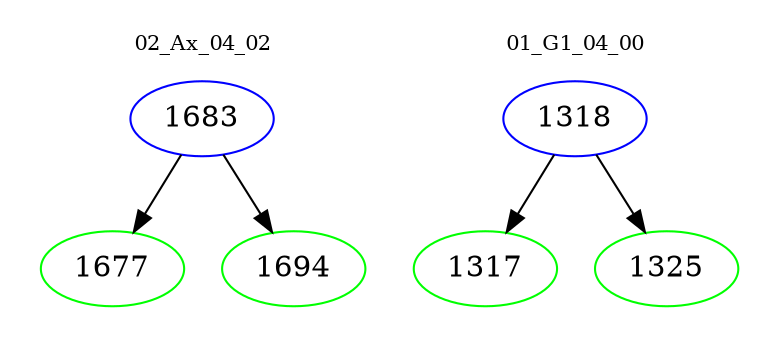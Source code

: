 digraph{
subgraph cluster_0 {
color = white
label = "02_Ax_04_02";
fontsize=10;
T0_1683 [label="1683", color="blue"]
T0_1683 -> T0_1677 [color="black"]
T0_1677 [label="1677", color="green"]
T0_1683 -> T0_1694 [color="black"]
T0_1694 [label="1694", color="green"]
}
subgraph cluster_1 {
color = white
label = "01_G1_04_00";
fontsize=10;
T1_1318 [label="1318", color="blue"]
T1_1318 -> T1_1317 [color="black"]
T1_1317 [label="1317", color="green"]
T1_1318 -> T1_1325 [color="black"]
T1_1325 [label="1325", color="green"]
}
}
